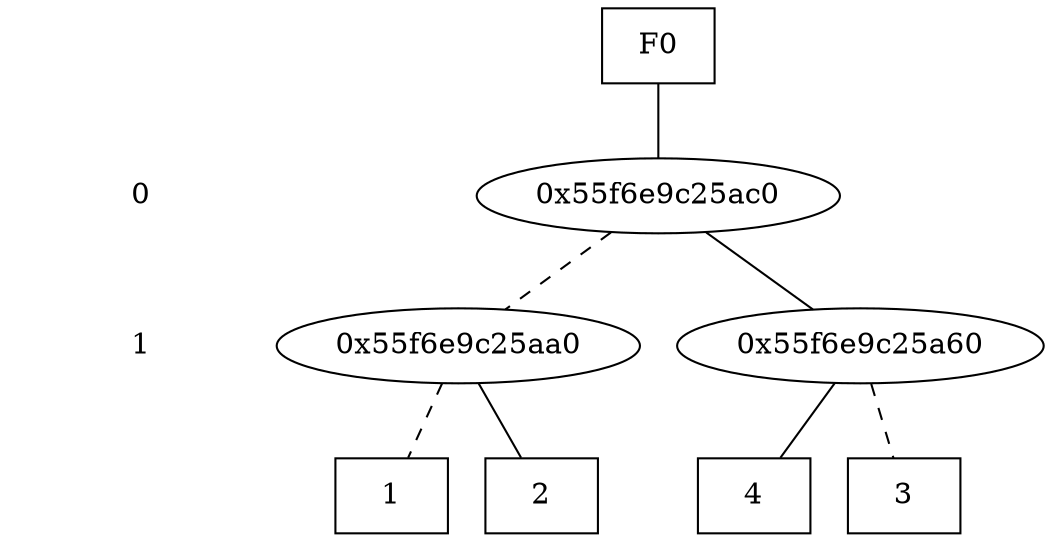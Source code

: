 digraph "DD" {
size = "7.5,10"
center = true;
edge [dir = none];
{ node [shape = plaintext];
  edge [style = invis];
  "CONST NODES" [style = invis];
" 0 " -> " 1 " -> "CONST NODES"; 
}
{ rank = same; node [shape = box]; edge [style = invis];
"F0"; }
{ rank = same; " 0 ";
"0x55f6e9c25ac0";
}
{ rank = same; " 1 ";
"0x55f6e9c25aa0";
"0x55f6e9c25a60";
}
{ rank = same; "CONST NODES";
{ node [shape = box]; "0x55f6e9c25920";
"0x55f6e9c25a80";
"0x55f6e9c25a40";
"0x55f6e9c25a20";
}
}
"F0" -> "0x55f6e9c25ac0" [style = solid];
"0x55f6e9c25ac0" -> "0x55f6e9c25a60";
"0x55f6e9c25ac0" -> "0x55f6e9c25aa0" [style = dashed];
"0x55f6e9c25aa0" -> "0x55f6e9c25a80";
"0x55f6e9c25aa0" -> "0x55f6e9c25920" [style = dashed];
"0x55f6e9c25a60" -> "0x55f6e9c25a40";
"0x55f6e9c25a60" -> "0x55f6e9c25a20" [style = dashed];
"0x55f6e9c25920" [label = "1"];
"0x55f6e9c25a80" [label = "2"];
"0x55f6e9c25a40" [label = "4"];
"0x55f6e9c25a20" [label = "3"];
}
